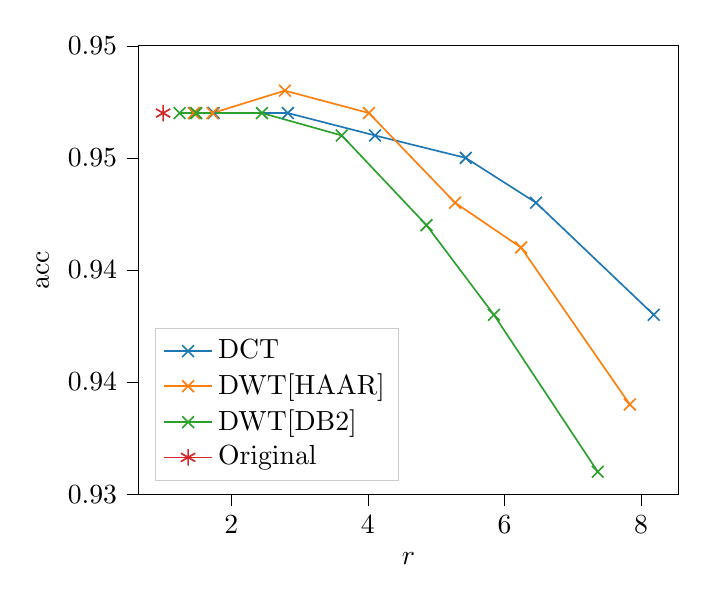 % This file was created with tikzplotlib v0.10.1.
\begin{tikzpicture}

\definecolor{crimson2143940}{RGB}{214,39,40}
\definecolor{darkgray176}{RGB}{176,176,176}
\definecolor{darkorange25512714}{RGB}{255,127,14}
\definecolor{forestgreen4416044}{RGB}{44,160,44}
\definecolor{lightgray204}{RGB}{204,204,204}
\definecolor{steelblue31119180}{RGB}{31,119,180}

\begin{axis}[
legend cell align={left},
legend style={
  fill opacity=0.8,
  draw opacity=1,
  text opacity=1,
  at={(0.03,0.03)},
  anchor=south west,
  draw=lightgray204
},
tick align=outside,
tick pos=left,
x grid style={darkgray176},
xlabel={\(\displaystyle r\)},
xmin=0.641, xmax=8.546,
xtick style={color=black},
y grid style={darkgray176},
ylabel={acc},
ymin=0.93, ymax=0.95,
ytick style={color=black}
]
\addplot [semithick, steelblue31119180, mark=x, mark size=3.0, mark options={solid}]
table {%
8.187 0.938
6.463 0.943
5.433 0.945
4.104 0.946
2.827 0.947
1.741 0.947
1.461 0.947
};
\addlegendentry{DCT}
\addplot [semithick, darkorange25512714, mark=x, mark size=3.0, mark options={solid}]
table {%
7.837 0.934
6.244 0.941
5.277 0.943
4.015 0.947
2.784 0.948
1.724 0.947
1.45 0.947
};
\addlegendentry{DWT[HAAR]}
\addplot [semithick, forestgreen4416044, mark=x, mark size=3.0, mark options={solid}]
table {%
7.367 0.931
5.846 0.938
4.858 0.942
3.617 0.946
2.448 0.947
1.486 0.947
1.242 0.947
};
\addlegendentry{DWT[DB2]}
\addplot [semithick, crimson2143940, mark=asterisk, mark size=3.0, mark options={solid}]
table {%
1.0 0.947
};
\addlegendentry{Original}
\end{axis}

\end{tikzpicture}
